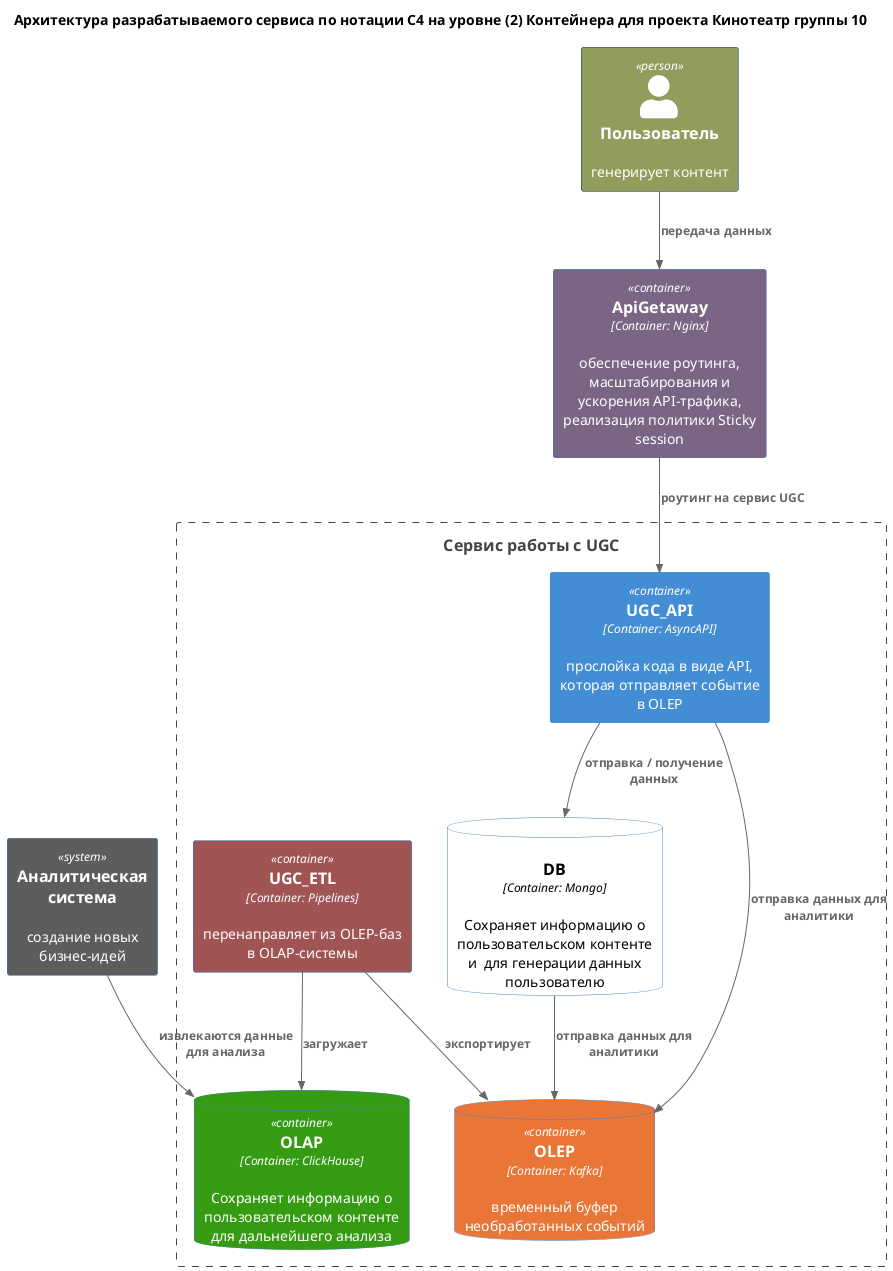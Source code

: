 @startuml
!include <C4/C4_Container>

title Архитектура разрабатываемого сервиса по нотации C4 на уровне (2) Контейнера для проекта Кинотеатр группы 10

System(Analytic #5d5d5d, "Аналитическая система", "создание новых бизнес-идей")
Person(Person #919d5d, "Пользователь", "генерирует контент")
Container(ApiGetaway #7b6584, "ApiGetaway", "Container: Nginx",  "обеспечение роутинга, масштабирования и ускорения API-трафика, реализация политики Sticky session")
Boundary(UGCService, "Сервис работы с UGC") {
  Container(UGC_ETL #a05454, "UGC_ETL", "Container: Pipelines",  "перенаправляет из OLEP-баз в OLAP-системы")
  Container(UGC_API, "UGC_API", "Container: AsyncAPI",  "прослойка кода в виде API, которая отправляет событие в OLEP")
  ContainerDb(OLEP #e97637, "OLEP", "Container: Kafka", "временный буфер необработанных событий")
  ContainerDb(OLAP #349b12, "OLAP", "Container: ClickHouse", "Сохраняет информацию о пользовательском контенте для дальнейшего анализа")
  ContainerDb(DB #fff;text:black, "DB", "Container: Mongo" , "Сохраняет информацию о пользовательском контенте и  для генерации данных пользователю")

}	

Rel(Person, ApiGetaway, "передача данных") 

Rel(ApiGetaway, UGC_API, "роутинг на сервис UGC") 

Rel(UGC_API, OLEP, "отправка данных для аналитики")
Rel(UGC_API, DB, "отправка / получение данных")
Rel(DB, OLEP, "отправка данных для аналитики")

Rel(UGC_ETL, OLEP, "экспортирует")

Rel(UGC_ETL, OLAP, "загружает")

Rel(Analytic, OLAP, "извлекаются данные для анализа")

@enduml